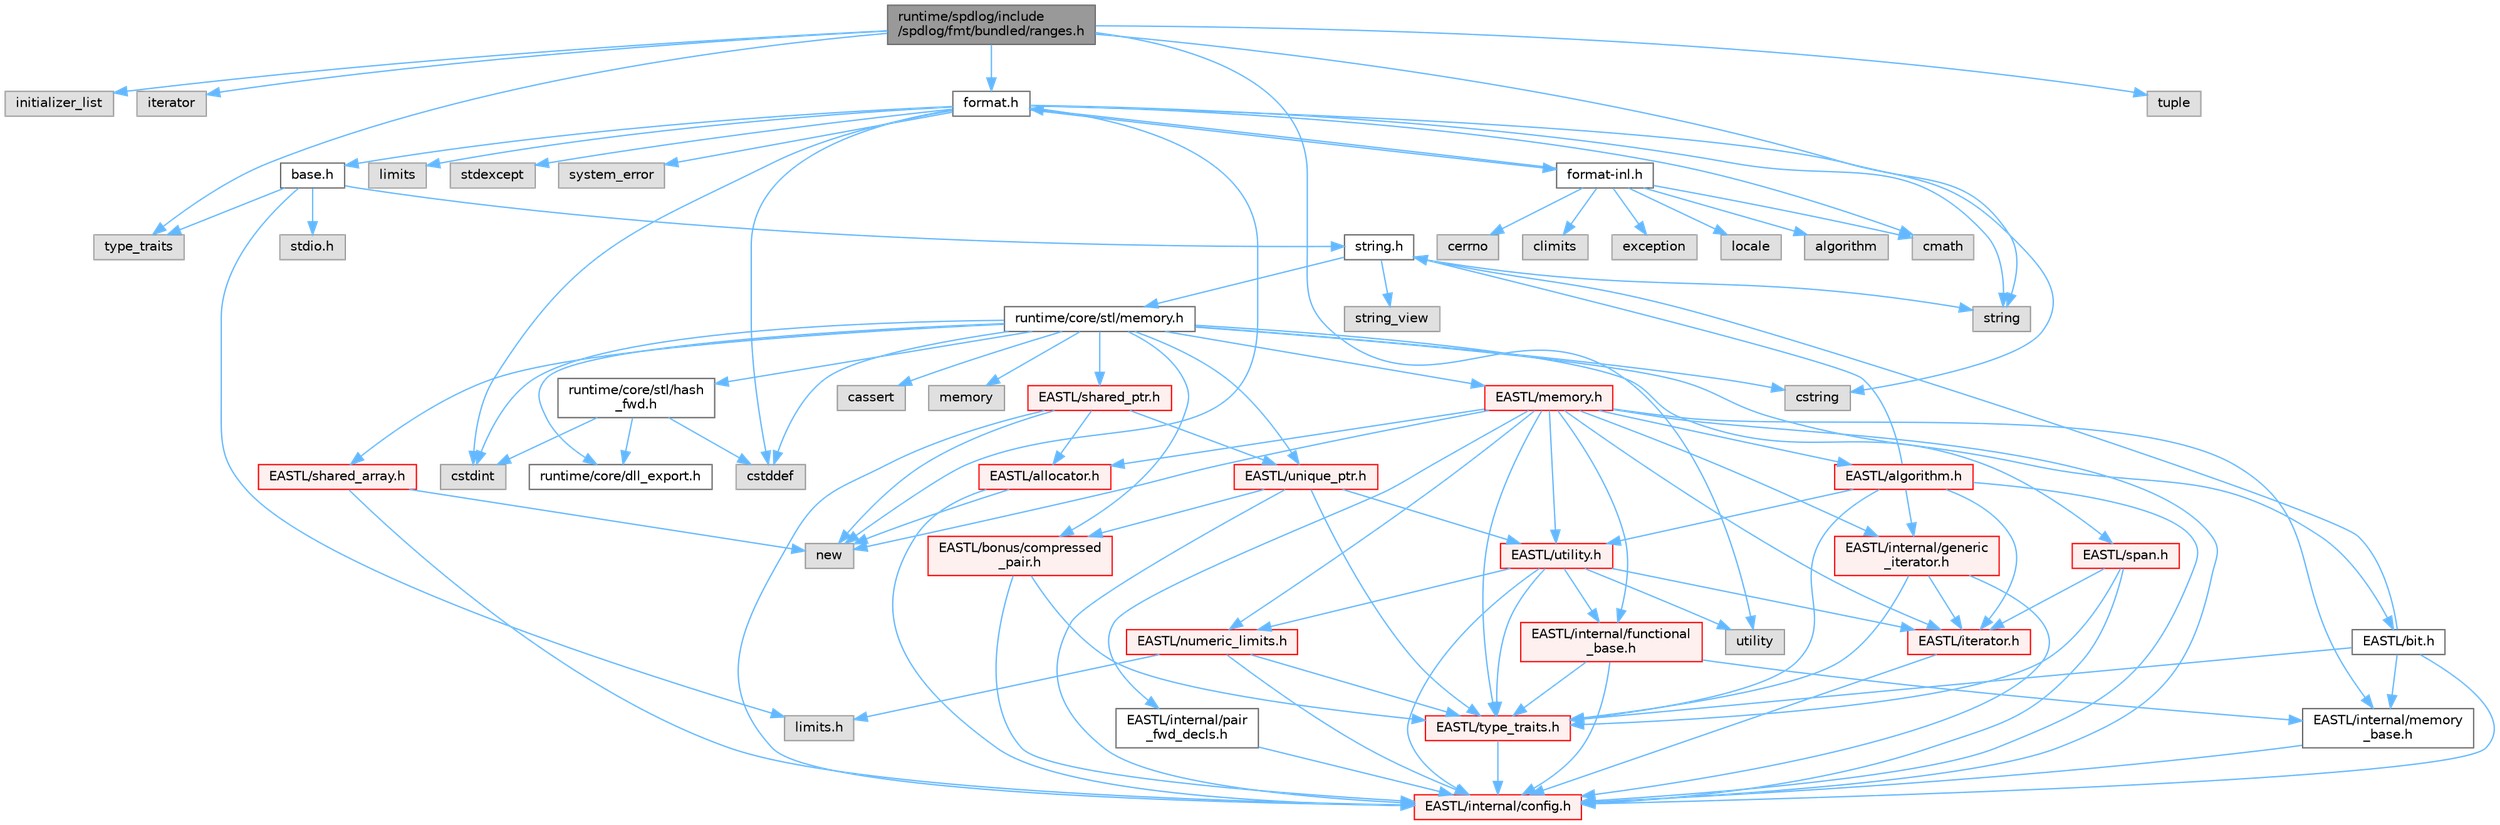 digraph "runtime/spdlog/include/spdlog/fmt/bundled/ranges.h"
{
 // LATEX_PDF_SIZE
  bgcolor="transparent";
  edge [fontname=Helvetica,fontsize=10,labelfontname=Helvetica,labelfontsize=10];
  node [fontname=Helvetica,fontsize=10,shape=box,height=0.2,width=0.4];
  Node1 [id="Node000001",label="runtime/spdlog/include\l/spdlog/fmt/bundled/ranges.h",height=0.2,width=0.4,color="gray40", fillcolor="grey60", style="filled", fontcolor="black",tooltip=" "];
  Node1 -> Node2 [id="edge108_Node000001_Node000002",color="steelblue1",style="solid",tooltip=" "];
  Node2 [id="Node000002",label="initializer_list",height=0.2,width=0.4,color="grey60", fillcolor="#E0E0E0", style="filled",tooltip=" "];
  Node1 -> Node3 [id="edge109_Node000001_Node000003",color="steelblue1",style="solid",tooltip=" "];
  Node3 [id="Node000003",label="iterator",height=0.2,width=0.4,color="grey60", fillcolor="#E0E0E0", style="filled",tooltip=" "];
  Node1 -> Node4 [id="edge110_Node000001_Node000004",color="steelblue1",style="solid",tooltip=" "];
  Node4 [id="Node000004",label="string",height=0.2,width=0.4,color="grey60", fillcolor="#E0E0E0", style="filled",tooltip=" "];
  Node1 -> Node5 [id="edge111_Node000001_Node000005",color="steelblue1",style="solid",tooltip=" "];
  Node5 [id="Node000005",label="tuple",height=0.2,width=0.4,color="grey60", fillcolor="#E0E0E0", style="filled",tooltip=" "];
  Node1 -> Node6 [id="edge112_Node000001_Node000006",color="steelblue1",style="solid",tooltip=" "];
  Node6 [id="Node000006",label="type_traits",height=0.2,width=0.4,color="grey60", fillcolor="#E0E0E0", style="filled",tooltip=" "];
  Node1 -> Node7 [id="edge113_Node000001_Node000007",color="steelblue1",style="solid",tooltip=" "];
  Node7 [id="Node000007",label="utility",height=0.2,width=0.4,color="grey60", fillcolor="#E0E0E0", style="filled",tooltip=" "];
  Node1 -> Node8 [id="edge114_Node000001_Node000008",color="steelblue1",style="solid",tooltip=" "];
  Node8 [id="Node000008",label="format.h",height=0.2,width=0.4,color="grey40", fillcolor="white", style="filled",URL="$spdlog_2include_2spdlog_2fmt_2bundled_2format_8h.html",tooltip=" "];
  Node8 -> Node9 [id="edge115_Node000008_Node000009",color="steelblue1",style="solid",tooltip=" "];
  Node9 [id="Node000009",label="base.h",height=0.2,width=0.4,color="grey40", fillcolor="white", style="filled",URL="$base_8h.html",tooltip=" "];
  Node9 -> Node10 [id="edge116_Node000009_Node000010",color="steelblue1",style="solid",tooltip=" "];
  Node10 [id="Node000010",label="limits.h",height=0.2,width=0.4,color="grey60", fillcolor="#E0E0E0", style="filled",tooltip=" "];
  Node9 -> Node11 [id="edge117_Node000009_Node000011",color="steelblue1",style="solid",tooltip=" "];
  Node11 [id="Node000011",label="stdio.h",height=0.2,width=0.4,color="grey60", fillcolor="#E0E0E0", style="filled",tooltip=" "];
  Node9 -> Node12 [id="edge118_Node000009_Node000012",color="steelblue1",style="solid",tooltip=" "];
  Node12 [id="Node000012",label="string.h",height=0.2,width=0.4,color="grey40", fillcolor="white", style="filled",URL="$string_8h.html",tooltip=" "];
  Node12 -> Node4 [id="edge119_Node000012_Node000004",color="steelblue1",style="solid",tooltip=" "];
  Node12 -> Node13 [id="edge120_Node000012_Node000013",color="steelblue1",style="solid",tooltip=" "];
  Node13 [id="Node000013",label="string_view",height=0.2,width=0.4,color="grey60", fillcolor="#E0E0E0", style="filled",tooltip=" "];
  Node12 -> Node14 [id="edge121_Node000012_Node000014",color="steelblue1",style="solid",tooltip=" "];
  Node14 [id="Node000014",label="runtime/core/stl/memory.h",height=0.2,width=0.4,color="grey40", fillcolor="white", style="filled",URL="$core_2stl_2memory_8h.html",tooltip=" "];
  Node14 -> Node15 [id="edge122_Node000014_Node000015",color="steelblue1",style="solid",tooltip=" "];
  Node15 [id="Node000015",label="cstddef",height=0.2,width=0.4,color="grey60", fillcolor="#E0E0E0", style="filled",tooltip=" "];
  Node14 -> Node16 [id="edge123_Node000014_Node000016",color="steelblue1",style="solid",tooltip=" "];
  Node16 [id="Node000016",label="cstdint",height=0.2,width=0.4,color="grey60", fillcolor="#E0E0E0", style="filled",tooltip=" "];
  Node14 -> Node17 [id="edge124_Node000014_Node000017",color="steelblue1",style="solid",tooltip=" "];
  Node17 [id="Node000017",label="cassert",height=0.2,width=0.4,color="grey60", fillcolor="#E0E0E0", style="filled",tooltip=" "];
  Node14 -> Node18 [id="edge125_Node000014_Node000018",color="steelblue1",style="solid",tooltip=" "];
  Node18 [id="Node000018",label="memory",height=0.2,width=0.4,color="grey60", fillcolor="#E0E0E0", style="filled",tooltip=" "];
  Node14 -> Node19 [id="edge126_Node000014_Node000019",color="steelblue1",style="solid",tooltip=" "];
  Node19 [id="Node000019",label="cstring",height=0.2,width=0.4,color="grey60", fillcolor="#E0E0E0", style="filled",tooltip=" "];
  Node14 -> Node20 [id="edge127_Node000014_Node000020",color="steelblue1",style="solid",tooltip=" "];
  Node20 [id="Node000020",label="EASTL/bit.h",height=0.2,width=0.4,color="grey40", fillcolor="white", style="filled",URL="$bit_8h.html",tooltip=" "];
  Node20 -> Node21 [id="edge128_Node000020_Node000021",color="steelblue1",style="solid",tooltip=" "];
  Node21 [id="Node000021",label="EASTL/internal/config.h",height=0.2,width=0.4,color="red", fillcolor="#FFF0F0", style="filled",URL="$config_8h.html",tooltip=" "];
  Node20 -> Node30 [id="edge129_Node000020_Node000030",color="steelblue1",style="solid",tooltip=" "];
  Node30 [id="Node000030",label="EASTL/internal/memory\l_base.h",height=0.2,width=0.4,color="grey40", fillcolor="white", style="filled",URL="$memory__base_8h.html",tooltip=" "];
  Node30 -> Node21 [id="edge130_Node000030_Node000021",color="steelblue1",style="solid",tooltip=" "];
  Node20 -> Node31 [id="edge131_Node000020_Node000031",color="steelblue1",style="solid",tooltip=" "];
  Node31 [id="Node000031",label="EASTL/type_traits.h",height=0.2,width=0.4,color="red", fillcolor="#FFF0F0", style="filled",URL="$_e_a_s_t_l_2include_2_e_a_s_t_l_2type__traits_8h.html",tooltip=" "];
  Node31 -> Node21 [id="edge132_Node000031_Node000021",color="steelblue1",style="solid",tooltip=" "];
  Node20 -> Node12 [id="edge133_Node000020_Node000012",color="steelblue1",style="solid",tooltip=" "];
  Node14 -> Node40 [id="edge134_Node000014_Node000040",color="steelblue1",style="solid",tooltip=" "];
  Node40 [id="Node000040",label="EASTL/memory.h",height=0.2,width=0.4,color="red", fillcolor="#FFF0F0", style="filled",URL="$_e_a_s_t_l_2include_2_e_a_s_t_l_2memory_8h.html",tooltip=" "];
  Node40 -> Node21 [id="edge135_Node000040_Node000021",color="steelblue1",style="solid",tooltip=" "];
  Node40 -> Node30 [id="edge136_Node000040_Node000030",color="steelblue1",style="solid",tooltip=" "];
  Node40 -> Node41 [id="edge137_Node000040_Node000041",color="steelblue1",style="solid",tooltip=" "];
  Node41 [id="Node000041",label="EASTL/internal/generic\l_iterator.h",height=0.2,width=0.4,color="red", fillcolor="#FFF0F0", style="filled",URL="$generic__iterator_8h.html",tooltip=" "];
  Node41 -> Node21 [id="edge138_Node000041_Node000021",color="steelblue1",style="solid",tooltip=" "];
  Node41 -> Node42 [id="edge139_Node000041_Node000042",color="steelblue1",style="solid",tooltip=" "];
  Node42 [id="Node000042",label="EASTL/iterator.h",height=0.2,width=0.4,color="red", fillcolor="#FFF0F0", style="filled",URL="$_e_a_s_t_l_2include_2_e_a_s_t_l_2iterator_8h.html",tooltip=" "];
  Node42 -> Node21 [id="edge140_Node000042_Node000021",color="steelblue1",style="solid",tooltip=" "];
  Node41 -> Node31 [id="edge141_Node000041_Node000031",color="steelblue1",style="solid",tooltip=" "];
  Node40 -> Node45 [id="edge142_Node000040_Node000045",color="steelblue1",style="solid",tooltip=" "];
  Node45 [id="Node000045",label="EASTL/internal/pair\l_fwd_decls.h",height=0.2,width=0.4,color="grey40", fillcolor="white", style="filled",URL="$pair__fwd__decls_8h.html",tooltip=" "];
  Node45 -> Node21 [id="edge143_Node000045_Node000021",color="steelblue1",style="solid",tooltip=" "];
  Node40 -> Node46 [id="edge144_Node000040_Node000046",color="steelblue1",style="solid",tooltip=" "];
  Node46 [id="Node000046",label="EASTL/internal/functional\l_base.h",height=0.2,width=0.4,color="red", fillcolor="#FFF0F0", style="filled",URL="$functional__base_8h.html",tooltip=" "];
  Node46 -> Node21 [id="edge145_Node000046_Node000021",color="steelblue1",style="solid",tooltip=" "];
  Node46 -> Node30 [id="edge146_Node000046_Node000030",color="steelblue1",style="solid",tooltip=" "];
  Node46 -> Node31 [id="edge147_Node000046_Node000031",color="steelblue1",style="solid",tooltip=" "];
  Node40 -> Node47 [id="edge148_Node000040_Node000047",color="steelblue1",style="solid",tooltip=" "];
  Node47 [id="Node000047",label="EASTL/algorithm.h",height=0.2,width=0.4,color="red", fillcolor="#FFF0F0", style="filled",URL="$_e_a_s_t_l_2include_2_e_a_s_t_l_2algorithm_8h.html",tooltip=" "];
  Node47 -> Node21 [id="edge149_Node000047_Node000021",color="steelblue1",style="solid",tooltip=" "];
  Node47 -> Node31 [id="edge150_Node000047_Node000031",color="steelblue1",style="solid",tooltip=" "];
  Node47 -> Node42 [id="edge151_Node000047_Node000042",color="steelblue1",style="solid",tooltip=" "];
  Node47 -> Node57 [id="edge152_Node000047_Node000057",color="steelblue1",style="solid",tooltip=" "];
  Node57 [id="Node000057",label="EASTL/utility.h",height=0.2,width=0.4,color="red", fillcolor="#FFF0F0", style="filled",URL="$_e_a_s_t_l_2include_2_e_a_s_t_l_2utility_8h.html",tooltip=" "];
  Node57 -> Node21 [id="edge153_Node000057_Node000021",color="steelblue1",style="solid",tooltip=" "];
  Node57 -> Node31 [id="edge154_Node000057_Node000031",color="steelblue1",style="solid",tooltip=" "];
  Node57 -> Node42 [id="edge155_Node000057_Node000042",color="steelblue1",style="solid",tooltip=" "];
  Node57 -> Node58 [id="edge156_Node000057_Node000058",color="steelblue1",style="solid",tooltip=" "];
  Node58 [id="Node000058",label="EASTL/numeric_limits.h",height=0.2,width=0.4,color="red", fillcolor="#FFF0F0", style="filled",URL="$numeric__limits_8h.html",tooltip=" "];
  Node58 -> Node21 [id="edge157_Node000058_Node000021",color="steelblue1",style="solid",tooltip=" "];
  Node58 -> Node31 [id="edge158_Node000058_Node000031",color="steelblue1",style="solid",tooltip=" "];
  Node58 -> Node10 [id="edge159_Node000058_Node000010",color="steelblue1",style="solid",tooltip=" "];
  Node57 -> Node46 [id="edge160_Node000057_Node000046",color="steelblue1",style="solid",tooltip=" "];
  Node57 -> Node7 [id="edge161_Node000057_Node000007",color="steelblue1",style="solid",tooltip=" "];
  Node47 -> Node41 [id="edge162_Node000047_Node000041",color="steelblue1",style="solid",tooltip=" "];
  Node47 -> Node12 [id="edge163_Node000047_Node000012",color="steelblue1",style="solid",tooltip=" "];
  Node40 -> Node31 [id="edge164_Node000040_Node000031",color="steelblue1",style="solid",tooltip=" "];
  Node40 -> Node54 [id="edge165_Node000040_Node000054",color="steelblue1",style="solid",tooltip=" "];
  Node54 [id="Node000054",label="EASTL/allocator.h",height=0.2,width=0.4,color="red", fillcolor="#FFF0F0", style="filled",URL="$allocator_8h.html",tooltip=" "];
  Node54 -> Node21 [id="edge166_Node000054_Node000021",color="steelblue1",style="solid",tooltip=" "];
  Node54 -> Node55 [id="edge167_Node000054_Node000055",color="steelblue1",style="solid",tooltip=" "];
  Node55 [id="Node000055",label="new",height=0.2,width=0.4,color="grey60", fillcolor="#E0E0E0", style="filled",tooltip=" "];
  Node40 -> Node42 [id="edge168_Node000040_Node000042",color="steelblue1",style="solid",tooltip=" "];
  Node40 -> Node57 [id="edge169_Node000040_Node000057",color="steelblue1",style="solid",tooltip=" "];
  Node40 -> Node58 [id="edge170_Node000040_Node000058",color="steelblue1",style="solid",tooltip=" "];
  Node40 -> Node55 [id="edge171_Node000040_Node000055",color="steelblue1",style="solid",tooltip=" "];
  Node14 -> Node67 [id="edge172_Node000014_Node000067",color="steelblue1",style="solid",tooltip=" "];
  Node67 [id="Node000067",label="EASTL/shared_array.h",height=0.2,width=0.4,color="red", fillcolor="#FFF0F0", style="filled",URL="$shared__array_8h.html",tooltip=" "];
  Node67 -> Node21 [id="edge173_Node000067_Node000021",color="steelblue1",style="solid",tooltip=" "];
  Node67 -> Node55 [id="edge174_Node000067_Node000055",color="steelblue1",style="solid",tooltip=" "];
  Node14 -> Node69 [id="edge175_Node000014_Node000069",color="steelblue1",style="solid",tooltip=" "];
  Node69 [id="Node000069",label="EASTL/unique_ptr.h",height=0.2,width=0.4,color="red", fillcolor="#FFF0F0", style="filled",URL="$unique__ptr_8h.html",tooltip=" "];
  Node69 -> Node70 [id="edge176_Node000069_Node000070",color="steelblue1",style="solid",tooltip=" "];
  Node70 [id="Node000070",label="EASTL/bonus/compressed\l_pair.h",height=0.2,width=0.4,color="red", fillcolor="#FFF0F0", style="filled",URL="$compressed__pair_8h.html",tooltip=" "];
  Node70 -> Node21 [id="edge177_Node000070_Node000021",color="steelblue1",style="solid",tooltip=" "];
  Node70 -> Node31 [id="edge178_Node000070_Node000031",color="steelblue1",style="solid",tooltip=" "];
  Node69 -> Node21 [id="edge179_Node000069_Node000021",color="steelblue1",style="solid",tooltip=" "];
  Node69 -> Node31 [id="edge180_Node000069_Node000031",color="steelblue1",style="solid",tooltip=" "];
  Node69 -> Node57 [id="edge181_Node000069_Node000057",color="steelblue1",style="solid",tooltip=" "];
  Node14 -> Node72 [id="edge182_Node000014_Node000072",color="steelblue1",style="solid",tooltip=" "];
  Node72 [id="Node000072",label="EASTL/shared_ptr.h",height=0.2,width=0.4,color="red", fillcolor="#FFF0F0", style="filled",URL="$shared__ptr_8h.html",tooltip=" "];
  Node72 -> Node21 [id="edge183_Node000072_Node000021",color="steelblue1",style="solid",tooltip=" "];
  Node72 -> Node69 [id="edge184_Node000072_Node000069",color="steelblue1",style="solid",tooltip=" "];
  Node72 -> Node54 [id="edge185_Node000072_Node000054",color="steelblue1",style="solid",tooltip=" "];
  Node72 -> Node55 [id="edge186_Node000072_Node000055",color="steelblue1",style="solid",tooltip=" "];
  Node14 -> Node152 [id="edge187_Node000014_Node000152",color="steelblue1",style="solid",tooltip=" "];
  Node152 [id="Node000152",label="EASTL/span.h",height=0.2,width=0.4,color="red", fillcolor="#FFF0F0", style="filled",URL="$span_8h.html",tooltip=" "];
  Node152 -> Node21 [id="edge188_Node000152_Node000021",color="steelblue1",style="solid",tooltip=" "];
  Node152 -> Node31 [id="edge189_Node000152_Node000031",color="steelblue1",style="solid",tooltip=" "];
  Node152 -> Node42 [id="edge190_Node000152_Node000042",color="steelblue1",style="solid",tooltip=" "];
  Node14 -> Node70 [id="edge191_Node000014_Node000070",color="steelblue1",style="solid",tooltip=" "];
  Node14 -> Node155 [id="edge192_Node000014_Node000155",color="steelblue1",style="solid",tooltip=" "];
  Node155 [id="Node000155",label="runtime/core/dll_export.h",height=0.2,width=0.4,color="grey40", fillcolor="white", style="filled",URL="$dll__export_8h.html",tooltip=" "];
  Node14 -> Node156 [id="edge193_Node000014_Node000156",color="steelblue1",style="solid",tooltip=" "];
  Node156 [id="Node000156",label="runtime/core/stl/hash\l_fwd.h",height=0.2,width=0.4,color="grey40", fillcolor="white", style="filled",URL="$hash__fwd_8h.html",tooltip=" "];
  Node156 -> Node15 [id="edge194_Node000156_Node000015",color="steelblue1",style="solid",tooltip=" "];
  Node156 -> Node16 [id="edge195_Node000156_Node000016",color="steelblue1",style="solid",tooltip=" "];
  Node156 -> Node155 [id="edge196_Node000156_Node000155",color="steelblue1",style="solid",tooltip=" "];
  Node9 -> Node6 [id="edge197_Node000009_Node000006",color="steelblue1",style="solid",tooltip=" "];
  Node8 -> Node157 [id="edge198_Node000008_Node000157",color="steelblue1",style="solid",tooltip=" "];
  Node157 [id="Node000157",label="cmath",height=0.2,width=0.4,color="grey60", fillcolor="#E0E0E0", style="filled",tooltip=" "];
  Node8 -> Node15 [id="edge199_Node000008_Node000015",color="steelblue1",style="solid",tooltip=" "];
  Node8 -> Node16 [id="edge200_Node000008_Node000016",color="steelblue1",style="solid",tooltip=" "];
  Node8 -> Node19 [id="edge201_Node000008_Node000019",color="steelblue1",style="solid",tooltip=" "];
  Node8 -> Node158 [id="edge202_Node000008_Node000158",color="steelblue1",style="solid",tooltip=" "];
  Node158 [id="Node000158",label="limits",height=0.2,width=0.4,color="grey60", fillcolor="#E0E0E0", style="filled",tooltip=" "];
  Node8 -> Node55 [id="edge203_Node000008_Node000055",color="steelblue1",style="solid",tooltip=" "];
  Node8 -> Node159 [id="edge204_Node000008_Node000159",color="steelblue1",style="solid",tooltip=" "];
  Node159 [id="Node000159",label="stdexcept",height=0.2,width=0.4,color="grey60", fillcolor="#E0E0E0", style="filled",tooltip=" "];
  Node8 -> Node4 [id="edge205_Node000008_Node000004",color="steelblue1",style="solid",tooltip=" "];
  Node8 -> Node160 [id="edge206_Node000008_Node000160",color="steelblue1",style="solid",tooltip=" "];
  Node160 [id="Node000160",label="system_error",height=0.2,width=0.4,color="grey60", fillcolor="#E0E0E0", style="filled",tooltip=" "];
  Node8 -> Node161 [id="edge207_Node000008_Node000161",color="steelblue1",style="solid",tooltip=" "];
  Node161 [id="Node000161",label="format-inl.h",height=0.2,width=0.4,color="grey40", fillcolor="white", style="filled",URL="$format-inl_8h.html",tooltip=" "];
  Node161 -> Node162 [id="edge208_Node000161_Node000162",color="steelblue1",style="solid",tooltip=" "];
  Node162 [id="Node000162",label="algorithm",height=0.2,width=0.4,color="grey60", fillcolor="#E0E0E0", style="filled",tooltip=" "];
  Node161 -> Node163 [id="edge209_Node000161_Node000163",color="steelblue1",style="solid",tooltip=" "];
  Node163 [id="Node000163",label="cerrno",height=0.2,width=0.4,color="grey60", fillcolor="#E0E0E0", style="filled",tooltip=" "];
  Node161 -> Node164 [id="edge210_Node000161_Node000164",color="steelblue1",style="solid",tooltip=" "];
  Node164 [id="Node000164",label="climits",height=0.2,width=0.4,color="grey60", fillcolor="#E0E0E0", style="filled",tooltip=" "];
  Node161 -> Node157 [id="edge211_Node000161_Node000157",color="steelblue1",style="solid",tooltip=" "];
  Node161 -> Node165 [id="edge212_Node000161_Node000165",color="steelblue1",style="solid",tooltip=" "];
  Node165 [id="Node000165",label="exception",height=0.2,width=0.4,color="grey60", fillcolor="#E0E0E0", style="filled",tooltip=" "];
  Node161 -> Node8 [id="edge213_Node000161_Node000008",color="steelblue1",style="solid",tooltip=" "];
  Node161 -> Node166 [id="edge214_Node000161_Node000166",color="steelblue1",style="solid",tooltip=" "];
  Node166 [id="Node000166",label="locale",height=0.2,width=0.4,color="grey60", fillcolor="#E0E0E0", style="filled",tooltip=" "];
}
